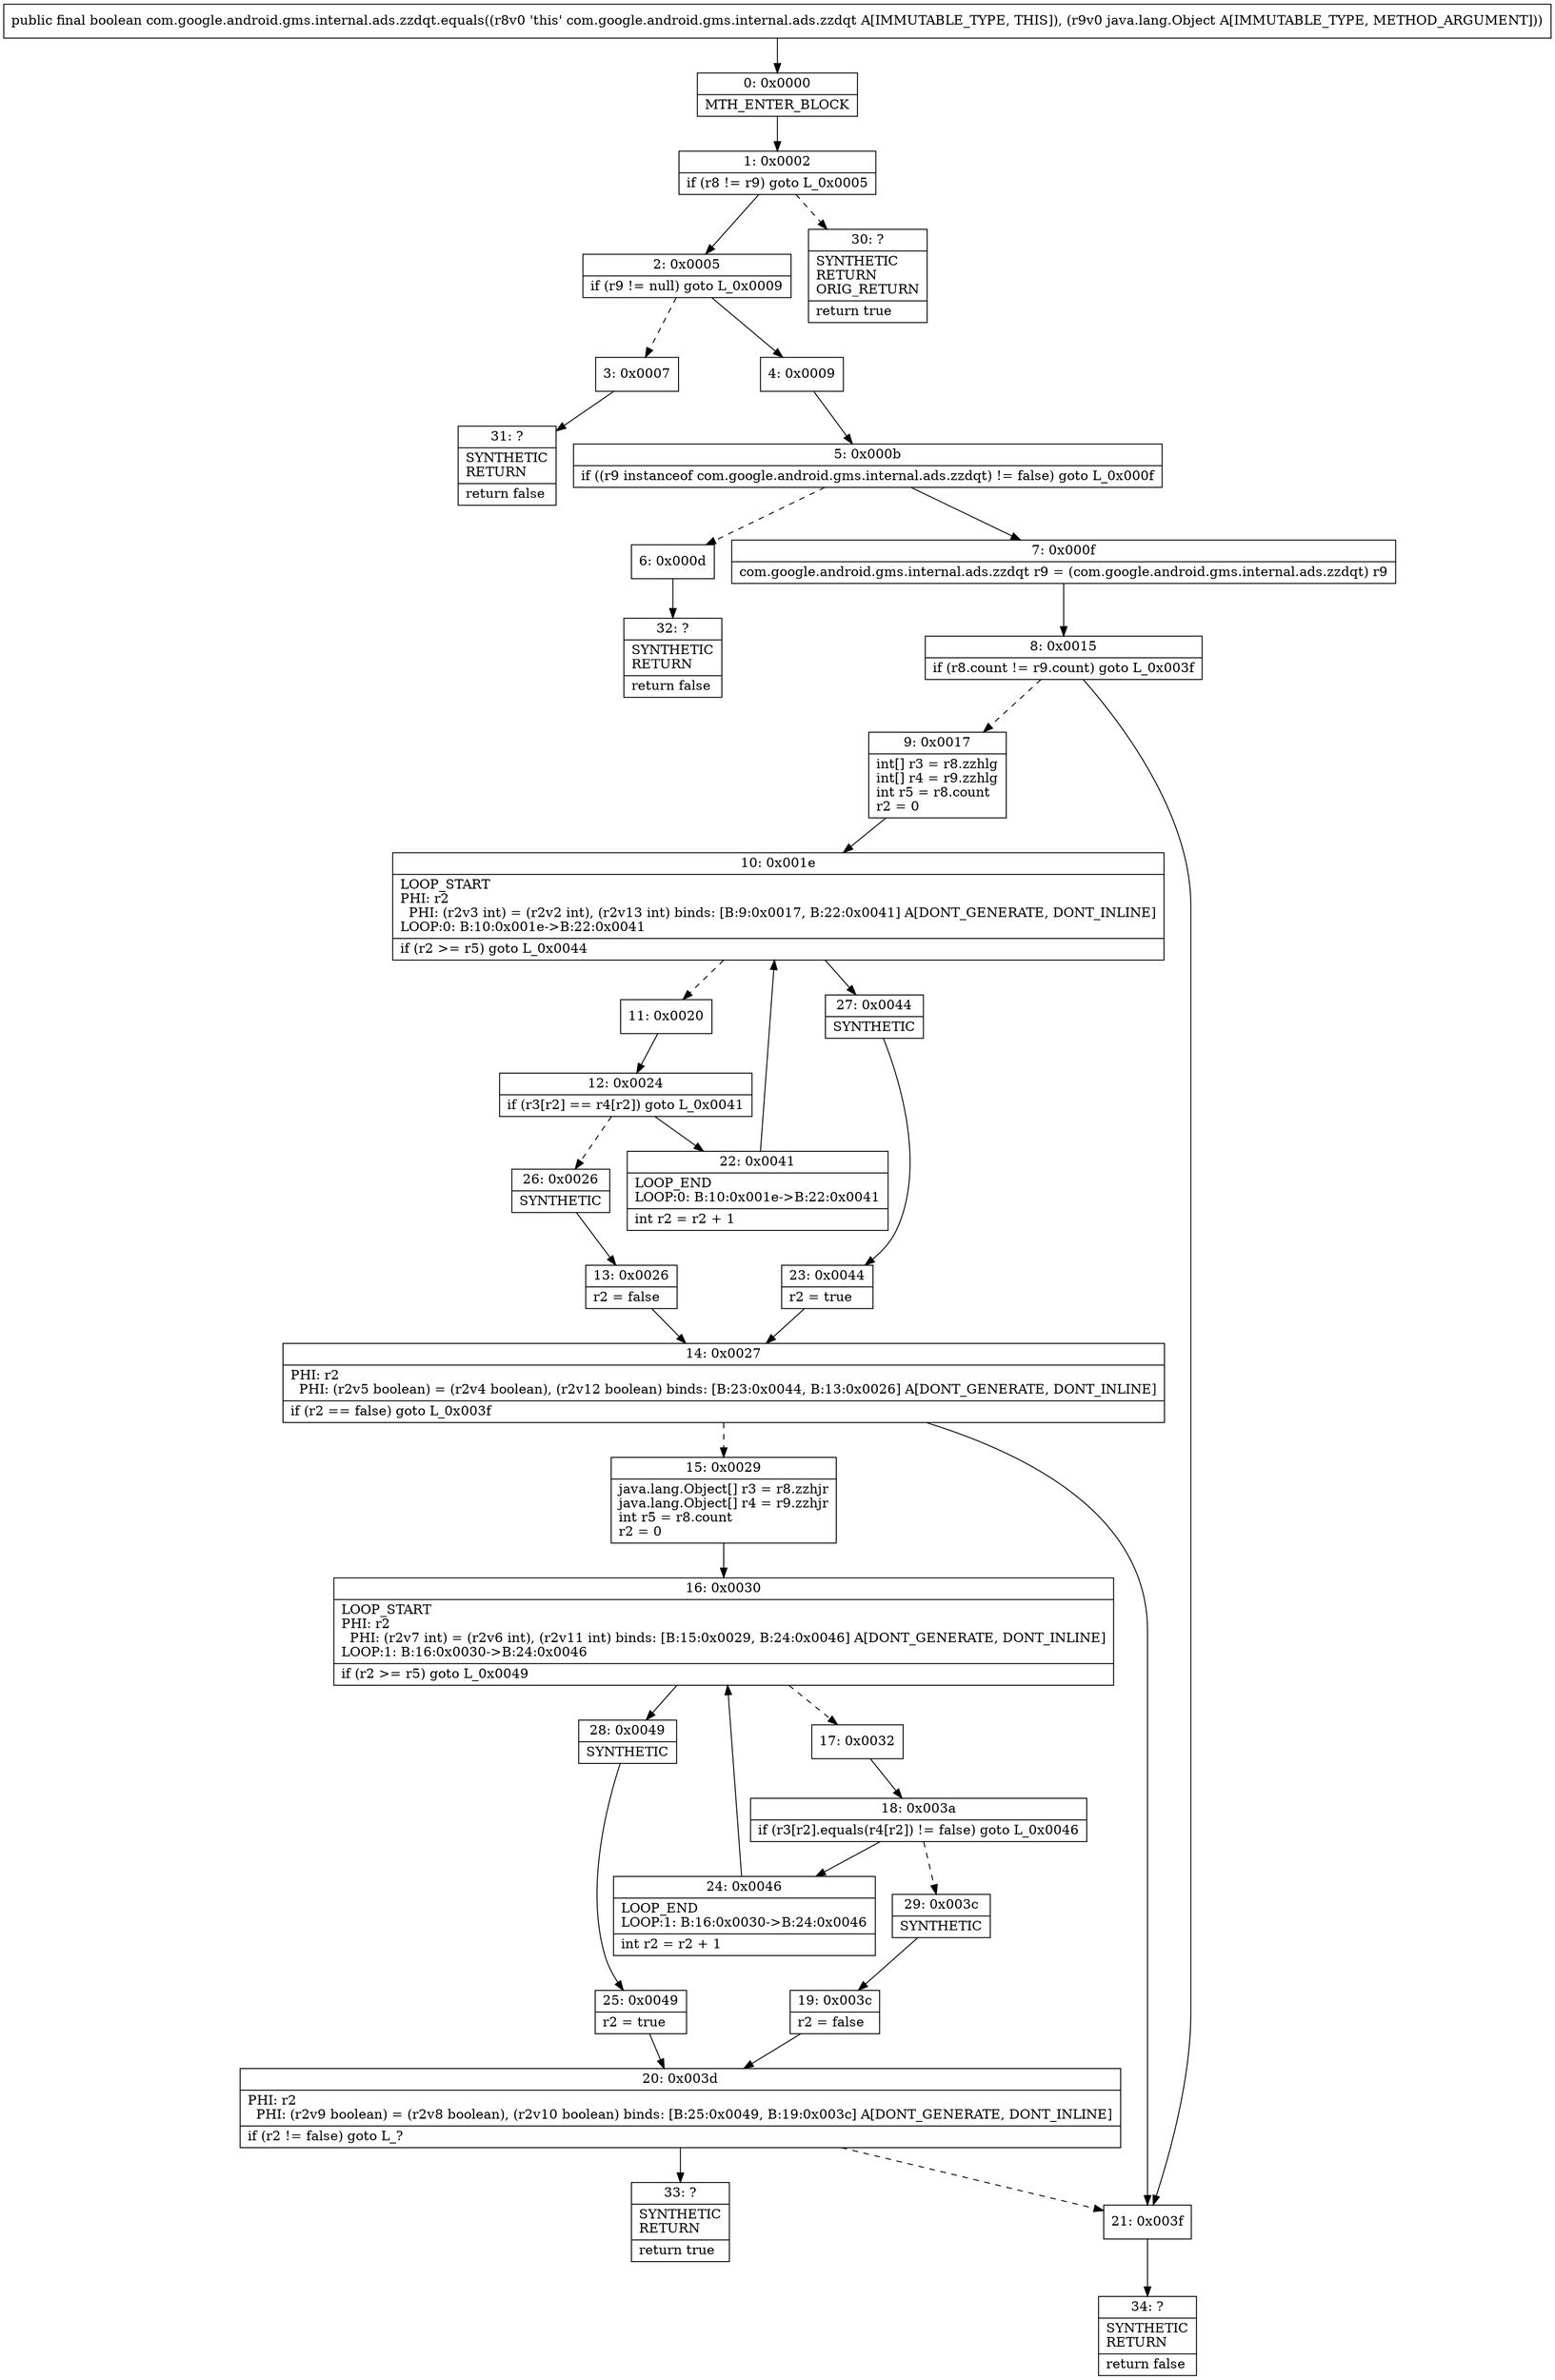 digraph "CFG forcom.google.android.gms.internal.ads.zzdqt.equals(Ljava\/lang\/Object;)Z" {
Node_0 [shape=record,label="{0\:\ 0x0000|MTH_ENTER_BLOCK\l}"];
Node_1 [shape=record,label="{1\:\ 0x0002|if (r8 != r9) goto L_0x0005\l}"];
Node_2 [shape=record,label="{2\:\ 0x0005|if (r9 != null) goto L_0x0009\l}"];
Node_3 [shape=record,label="{3\:\ 0x0007}"];
Node_4 [shape=record,label="{4\:\ 0x0009}"];
Node_5 [shape=record,label="{5\:\ 0x000b|if ((r9 instanceof com.google.android.gms.internal.ads.zzdqt) != false) goto L_0x000f\l}"];
Node_6 [shape=record,label="{6\:\ 0x000d}"];
Node_7 [shape=record,label="{7\:\ 0x000f|com.google.android.gms.internal.ads.zzdqt r9 = (com.google.android.gms.internal.ads.zzdqt) r9\l}"];
Node_8 [shape=record,label="{8\:\ 0x0015|if (r8.count != r9.count) goto L_0x003f\l}"];
Node_9 [shape=record,label="{9\:\ 0x0017|int[] r3 = r8.zzhlg\lint[] r4 = r9.zzhlg\lint r5 = r8.count\lr2 = 0\l}"];
Node_10 [shape=record,label="{10\:\ 0x001e|LOOP_START\lPHI: r2 \l  PHI: (r2v3 int) = (r2v2 int), (r2v13 int) binds: [B:9:0x0017, B:22:0x0041] A[DONT_GENERATE, DONT_INLINE]\lLOOP:0: B:10:0x001e\-\>B:22:0x0041\l|if (r2 \>= r5) goto L_0x0044\l}"];
Node_11 [shape=record,label="{11\:\ 0x0020}"];
Node_12 [shape=record,label="{12\:\ 0x0024|if (r3[r2] == r4[r2]) goto L_0x0041\l}"];
Node_13 [shape=record,label="{13\:\ 0x0026|r2 = false\l}"];
Node_14 [shape=record,label="{14\:\ 0x0027|PHI: r2 \l  PHI: (r2v5 boolean) = (r2v4 boolean), (r2v12 boolean) binds: [B:23:0x0044, B:13:0x0026] A[DONT_GENERATE, DONT_INLINE]\l|if (r2 == false) goto L_0x003f\l}"];
Node_15 [shape=record,label="{15\:\ 0x0029|java.lang.Object[] r3 = r8.zzhjr\ljava.lang.Object[] r4 = r9.zzhjr\lint r5 = r8.count\lr2 = 0\l}"];
Node_16 [shape=record,label="{16\:\ 0x0030|LOOP_START\lPHI: r2 \l  PHI: (r2v7 int) = (r2v6 int), (r2v11 int) binds: [B:15:0x0029, B:24:0x0046] A[DONT_GENERATE, DONT_INLINE]\lLOOP:1: B:16:0x0030\-\>B:24:0x0046\l|if (r2 \>= r5) goto L_0x0049\l}"];
Node_17 [shape=record,label="{17\:\ 0x0032}"];
Node_18 [shape=record,label="{18\:\ 0x003a|if (r3[r2].equals(r4[r2]) != false) goto L_0x0046\l}"];
Node_19 [shape=record,label="{19\:\ 0x003c|r2 = false\l}"];
Node_20 [shape=record,label="{20\:\ 0x003d|PHI: r2 \l  PHI: (r2v9 boolean) = (r2v8 boolean), (r2v10 boolean) binds: [B:25:0x0049, B:19:0x003c] A[DONT_GENERATE, DONT_INLINE]\l|if (r2 != false) goto L_?\l}"];
Node_21 [shape=record,label="{21\:\ 0x003f}"];
Node_22 [shape=record,label="{22\:\ 0x0041|LOOP_END\lLOOP:0: B:10:0x001e\-\>B:22:0x0041\l|int r2 = r2 + 1\l}"];
Node_23 [shape=record,label="{23\:\ 0x0044|r2 = true\l}"];
Node_24 [shape=record,label="{24\:\ 0x0046|LOOP_END\lLOOP:1: B:16:0x0030\-\>B:24:0x0046\l|int r2 = r2 + 1\l}"];
Node_25 [shape=record,label="{25\:\ 0x0049|r2 = true\l}"];
Node_26 [shape=record,label="{26\:\ 0x0026|SYNTHETIC\l}"];
Node_27 [shape=record,label="{27\:\ 0x0044|SYNTHETIC\l}"];
Node_28 [shape=record,label="{28\:\ 0x0049|SYNTHETIC\l}"];
Node_29 [shape=record,label="{29\:\ 0x003c|SYNTHETIC\l}"];
Node_30 [shape=record,label="{30\:\ ?|SYNTHETIC\lRETURN\lORIG_RETURN\l|return true\l}"];
Node_31 [shape=record,label="{31\:\ ?|SYNTHETIC\lRETURN\l|return false\l}"];
Node_32 [shape=record,label="{32\:\ ?|SYNTHETIC\lRETURN\l|return false\l}"];
Node_33 [shape=record,label="{33\:\ ?|SYNTHETIC\lRETURN\l|return true\l}"];
Node_34 [shape=record,label="{34\:\ ?|SYNTHETIC\lRETURN\l|return false\l}"];
MethodNode[shape=record,label="{public final boolean com.google.android.gms.internal.ads.zzdqt.equals((r8v0 'this' com.google.android.gms.internal.ads.zzdqt A[IMMUTABLE_TYPE, THIS]), (r9v0 java.lang.Object A[IMMUTABLE_TYPE, METHOD_ARGUMENT])) }"];
MethodNode -> Node_0;
Node_0 -> Node_1;
Node_1 -> Node_2;
Node_1 -> Node_30[style=dashed];
Node_2 -> Node_3[style=dashed];
Node_2 -> Node_4;
Node_3 -> Node_31;
Node_4 -> Node_5;
Node_5 -> Node_6[style=dashed];
Node_5 -> Node_7;
Node_6 -> Node_32;
Node_7 -> Node_8;
Node_8 -> Node_9[style=dashed];
Node_8 -> Node_21;
Node_9 -> Node_10;
Node_10 -> Node_11[style=dashed];
Node_10 -> Node_27;
Node_11 -> Node_12;
Node_12 -> Node_22;
Node_12 -> Node_26[style=dashed];
Node_13 -> Node_14;
Node_14 -> Node_15[style=dashed];
Node_14 -> Node_21;
Node_15 -> Node_16;
Node_16 -> Node_17[style=dashed];
Node_16 -> Node_28;
Node_17 -> Node_18;
Node_18 -> Node_24;
Node_18 -> Node_29[style=dashed];
Node_19 -> Node_20;
Node_20 -> Node_21[style=dashed];
Node_20 -> Node_33;
Node_21 -> Node_34;
Node_22 -> Node_10;
Node_23 -> Node_14;
Node_24 -> Node_16;
Node_25 -> Node_20;
Node_26 -> Node_13;
Node_27 -> Node_23;
Node_28 -> Node_25;
Node_29 -> Node_19;
}

